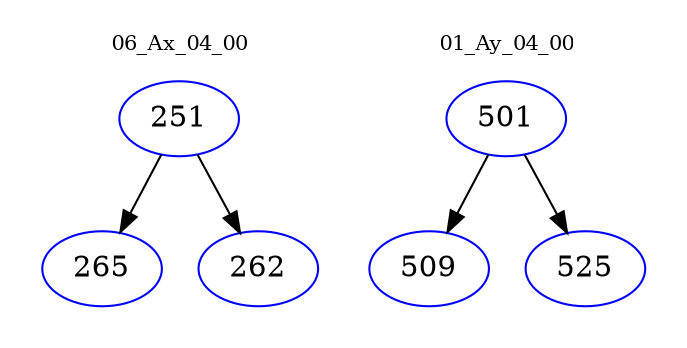 digraph{
subgraph cluster_0 {
color = white
label = "06_Ax_04_00";
fontsize=10;
T0_251 [label="251", color="blue"]
T0_251 -> T0_265 [color="black"]
T0_265 [label="265", color="blue"]
T0_251 -> T0_262 [color="black"]
T0_262 [label="262", color="blue"]
}
subgraph cluster_1 {
color = white
label = "01_Ay_04_00";
fontsize=10;
T1_501 [label="501", color="blue"]
T1_501 -> T1_509 [color="black"]
T1_509 [label="509", color="blue"]
T1_501 -> T1_525 [color="black"]
T1_525 [label="525", color="blue"]
}
}
